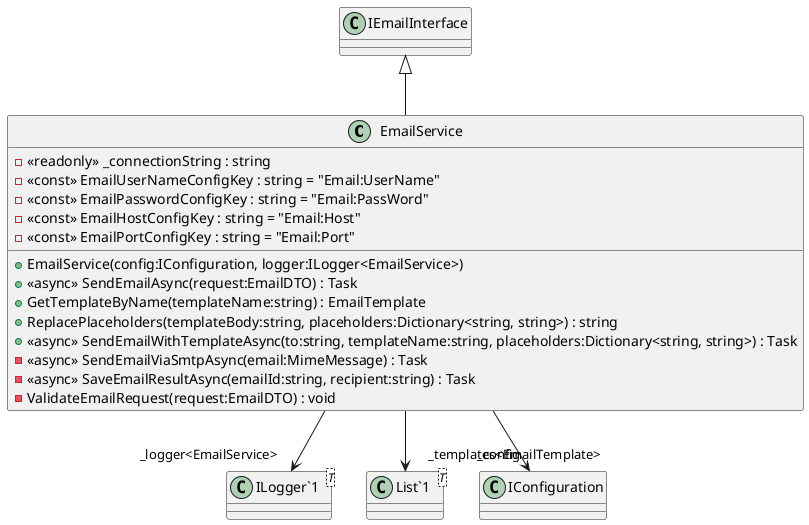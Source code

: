 @startuml
class EmailService {
    - <<readonly>> _connectionString : string
    - <<const>> EmailUserNameConfigKey : string = "Email:UserName"
    - <<const>> EmailPasswordConfigKey : string = "Email:PassWord"
    - <<const>> EmailHostConfigKey : string = "Email:Host"
    - <<const>> EmailPortConfigKey : string = "Email:Port"
    + EmailService(config:IConfiguration, logger:ILogger<EmailService>)
    + <<async>> SendEmailAsync(request:EmailDTO) : Task
    + GetTemplateByName(templateName:string) : EmailTemplate
    + ReplacePlaceholders(templateBody:string, placeholders:Dictionary<string, string>) : string
    + <<async>> SendEmailWithTemplateAsync(to:string, templateName:string, placeholders:Dictionary<string, string>) : Task
    - <<async>> SendEmailViaSmtpAsync(email:MimeMessage) : Task
    - <<async>> SaveEmailResultAsync(emailId:string, recipient:string) : Task
    - ValidateEmailRequest(request:EmailDTO) : void
}
class "ILogger`1"<T> {
}
class "List`1"<T> {
}
IEmailInterface <|-- EmailService
EmailService --> "_config" IConfiguration
EmailService --> "_logger<EmailService>" "ILogger`1"
EmailService --> "_templates<EmailTemplate>" "List`1"
@enduml

